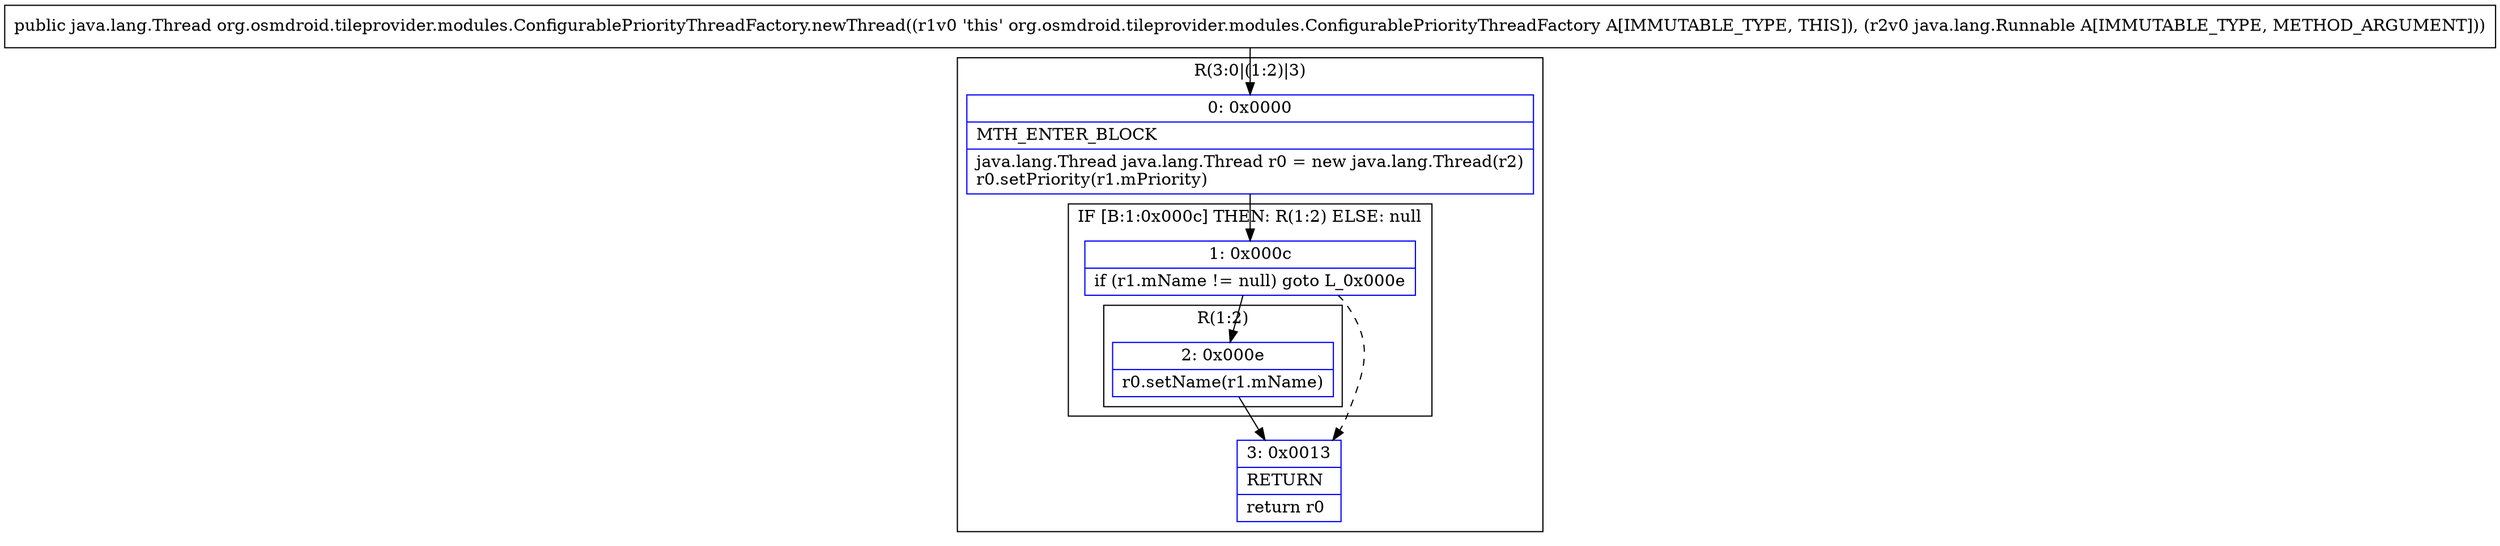digraph "CFG fororg.osmdroid.tileprovider.modules.ConfigurablePriorityThreadFactory.newThread(Ljava\/lang\/Runnable;)Ljava\/lang\/Thread;" {
subgraph cluster_Region_422542001 {
label = "R(3:0|(1:2)|3)";
node [shape=record,color=blue];
Node_0 [shape=record,label="{0\:\ 0x0000|MTH_ENTER_BLOCK\l|java.lang.Thread java.lang.Thread r0 = new java.lang.Thread(r2)\lr0.setPriority(r1.mPriority)\l}"];
subgraph cluster_IfRegion_1825926878 {
label = "IF [B:1:0x000c] THEN: R(1:2) ELSE: null";
node [shape=record,color=blue];
Node_1 [shape=record,label="{1\:\ 0x000c|if (r1.mName != null) goto L_0x000e\l}"];
subgraph cluster_Region_1036254483 {
label = "R(1:2)";
node [shape=record,color=blue];
Node_2 [shape=record,label="{2\:\ 0x000e|r0.setName(r1.mName)\l}"];
}
}
Node_3 [shape=record,label="{3\:\ 0x0013|RETURN\l|return r0\l}"];
}
MethodNode[shape=record,label="{public java.lang.Thread org.osmdroid.tileprovider.modules.ConfigurablePriorityThreadFactory.newThread((r1v0 'this' org.osmdroid.tileprovider.modules.ConfigurablePriorityThreadFactory A[IMMUTABLE_TYPE, THIS]), (r2v0 java.lang.Runnable A[IMMUTABLE_TYPE, METHOD_ARGUMENT])) }"];
MethodNode -> Node_0;
Node_0 -> Node_1;
Node_1 -> Node_2;
Node_1 -> Node_3[style=dashed];
Node_2 -> Node_3;
}

